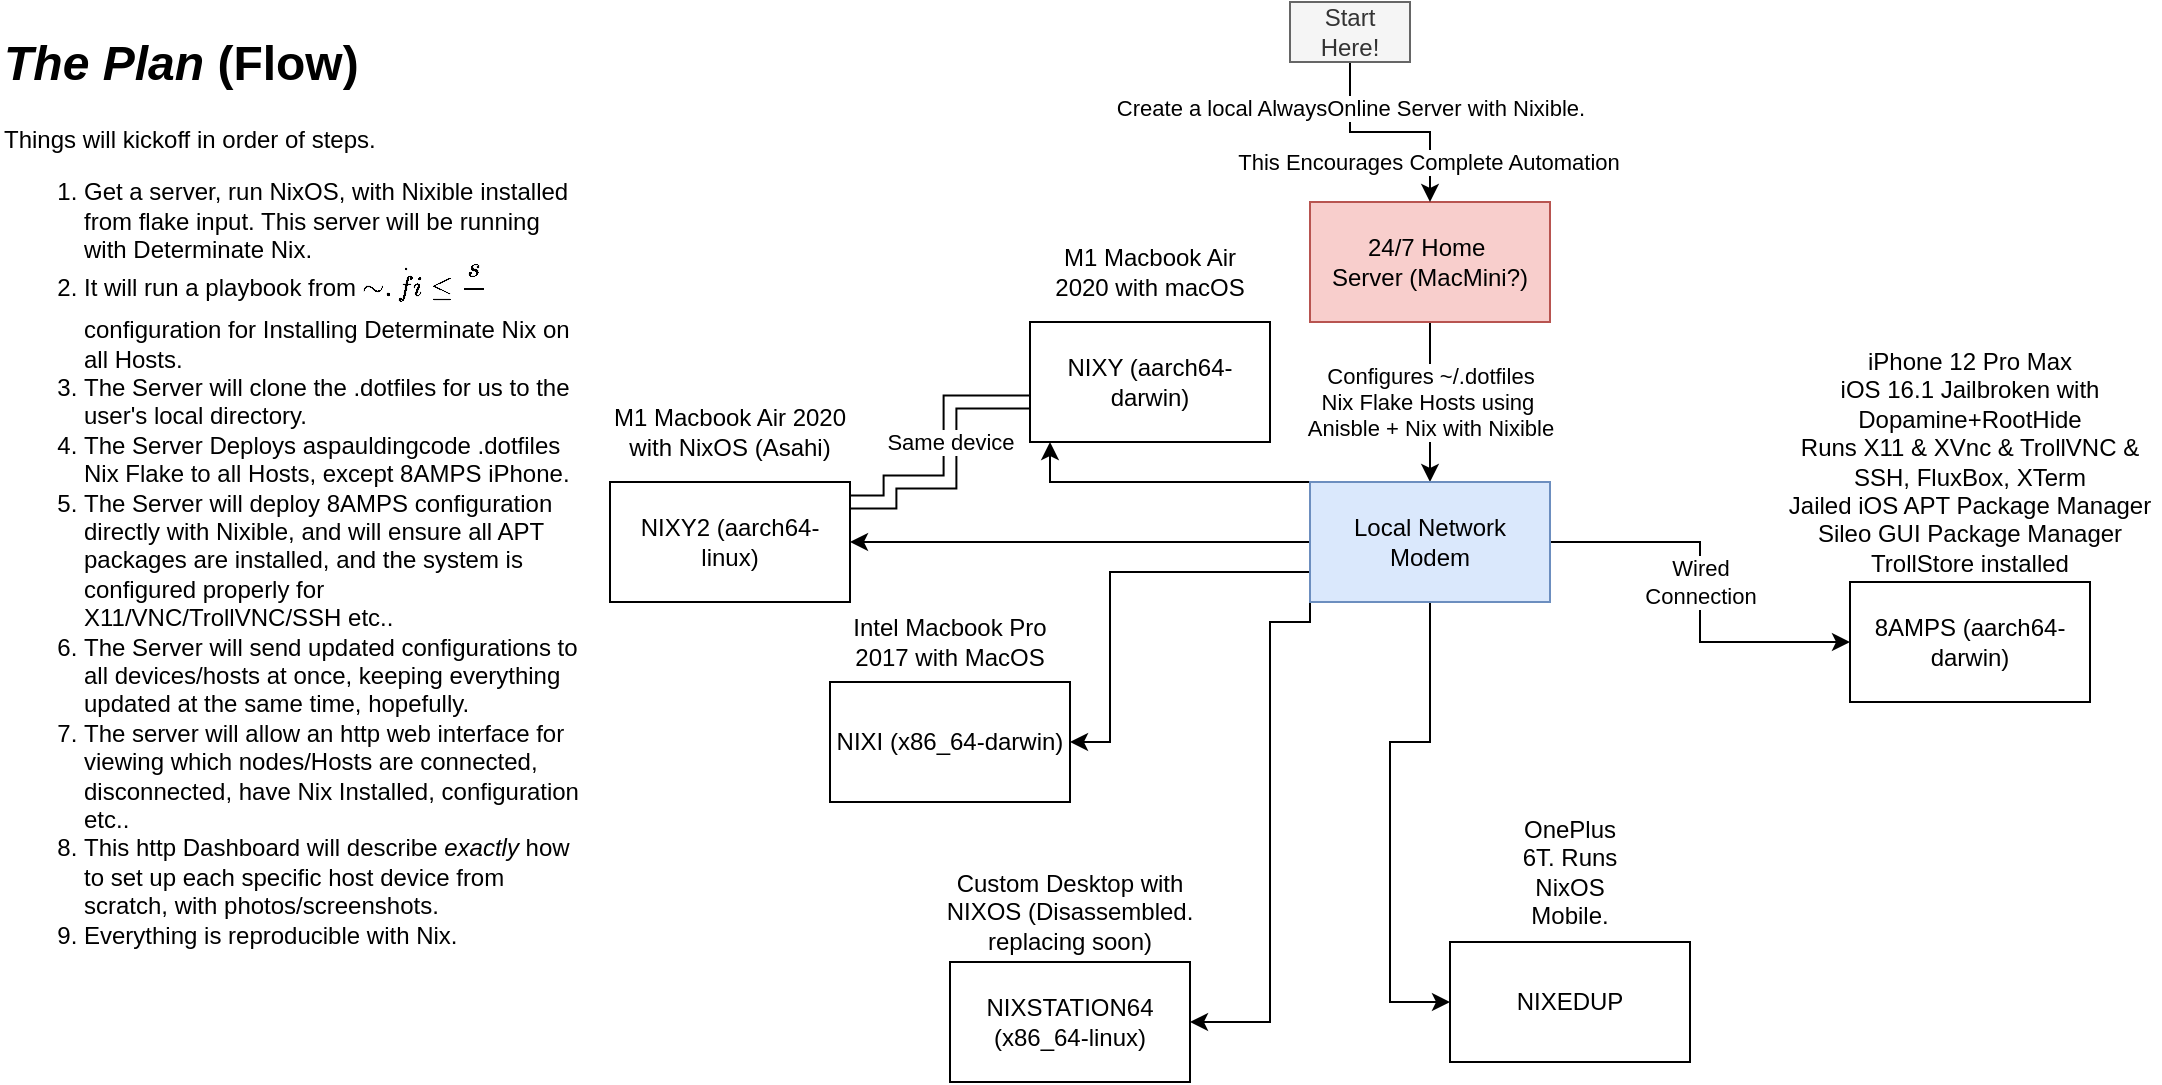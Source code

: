 <mxfile version="28.2.3">
  <diagram name="Page-1" id="A2PJj4b6LsWDSMQUGuEN">
    <mxGraphModel dx="1950" dy="757" grid="1" gridSize="10" guides="1" tooltips="1" connect="1" arrows="1" fold="1" page="1" pageScale="1" pageWidth="850" pageHeight="1100" math="0" shadow="0">
      <root>
        <mxCell id="0" />
        <mxCell id="1" parent="0" />
        <mxCell id="MtlewYbVIbxLeJqWz2Zs-9" style="edgeStyle=orthogonalEdgeStyle;rounded=0;orthogonalLoop=1;jettySize=auto;html=1;" edge="1" parent="1" source="MtlewYbVIbxLeJqWz2Zs-1" target="MtlewYbVIbxLeJqWz2Zs-8">
          <mxGeometry relative="1" as="geometry" />
        </mxCell>
        <mxCell id="MtlewYbVIbxLeJqWz2Zs-26" value="Configures ~/.dotfiles&lt;div&gt;Nix Flake Hosts using&amp;nbsp;&lt;/div&gt;&lt;div&gt;Anisble + Nix with Nixible&lt;/div&gt;" style="edgeLabel;html=1;align=center;verticalAlign=middle;resizable=0;points=[];" vertex="1" connectable="0" parent="MtlewYbVIbxLeJqWz2Zs-9">
          <mxGeometry x="-0.25" y="3" relative="1" as="geometry">
            <mxPoint x="-3" y="10" as="offset" />
          </mxGeometry>
        </mxCell>
        <mxCell id="MtlewYbVIbxLeJqWz2Zs-1" value="24/7 Home&amp;nbsp;&lt;div&gt;Server (MacMini?)&lt;/div&gt;" style="rounded=0;whiteSpace=wrap;html=1;fillColor=#f8cecc;strokeColor=#b85450;" vertex="1" parent="1">
          <mxGeometry x="230" y="130" width="120" height="60" as="geometry" />
        </mxCell>
        <mxCell id="MtlewYbVIbxLeJqWz2Zs-11" value="" style="edgeStyle=orthogonalEdgeStyle;rounded=0;orthogonalLoop=1;jettySize=auto;html=1;" edge="1" parent="1" source="MtlewYbVIbxLeJqWz2Zs-8" target="MtlewYbVIbxLeJqWz2Zs-10">
          <mxGeometry relative="1" as="geometry" />
        </mxCell>
        <mxCell id="MtlewYbVIbxLeJqWz2Zs-23" value="Wired&lt;div&gt;Connection&lt;/div&gt;" style="edgeLabel;html=1;align=center;verticalAlign=middle;resizable=0;points=[];" vertex="1" connectable="0" parent="MtlewYbVIbxLeJqWz2Zs-11">
          <mxGeometry x="-0.15" y="-1" relative="1" as="geometry">
            <mxPoint x="1" y="10" as="offset" />
          </mxGeometry>
        </mxCell>
        <mxCell id="MtlewYbVIbxLeJqWz2Zs-13" value="" style="edgeStyle=orthogonalEdgeStyle;rounded=0;orthogonalLoop=1;jettySize=auto;html=1;" edge="1" parent="1" source="MtlewYbVIbxLeJqWz2Zs-8" target="MtlewYbVIbxLeJqWz2Zs-12">
          <mxGeometry relative="1" as="geometry">
            <Array as="points">
              <mxPoint x="100" y="270" />
            </Array>
          </mxGeometry>
        </mxCell>
        <mxCell id="MtlewYbVIbxLeJqWz2Zs-18" style="edgeStyle=orthogonalEdgeStyle;rounded=0;orthogonalLoop=1;jettySize=auto;html=1;exitX=0;exitY=0.75;exitDx=0;exitDy=0;entryX=1;entryY=0.5;entryDx=0;entryDy=0;" edge="1" parent="1" source="MtlewYbVIbxLeJqWz2Zs-8" target="MtlewYbVIbxLeJqWz2Zs-17">
          <mxGeometry relative="1" as="geometry">
            <Array as="points">
              <mxPoint x="130" y="315" />
              <mxPoint x="130" y="400" />
            </Array>
          </mxGeometry>
        </mxCell>
        <mxCell id="MtlewYbVIbxLeJqWz2Zs-20" style="edgeStyle=orthogonalEdgeStyle;rounded=0;orthogonalLoop=1;jettySize=auto;html=1;exitX=0;exitY=1;exitDx=0;exitDy=0;entryX=1;entryY=0.5;entryDx=0;entryDy=0;" edge="1" parent="1" source="MtlewYbVIbxLeJqWz2Zs-8" target="MtlewYbVIbxLeJqWz2Zs-19">
          <mxGeometry relative="1" as="geometry">
            <Array as="points">
              <mxPoint x="230" y="340" />
              <mxPoint x="210" y="340" />
              <mxPoint x="210" y="540" />
            </Array>
          </mxGeometry>
        </mxCell>
        <mxCell id="MtlewYbVIbxLeJqWz2Zs-22" style="edgeStyle=orthogonalEdgeStyle;rounded=0;orthogonalLoop=1;jettySize=auto;html=1;" edge="1" parent="1" source="MtlewYbVIbxLeJqWz2Zs-8" target="MtlewYbVIbxLeJqWz2Zs-21">
          <mxGeometry relative="1" as="geometry">
            <Array as="points">
              <mxPoint x="290" y="400" />
              <mxPoint x="270" y="400" />
              <mxPoint x="270" y="530" />
            </Array>
          </mxGeometry>
        </mxCell>
        <mxCell id="MtlewYbVIbxLeJqWz2Zs-33" style="edgeStyle=orthogonalEdgeStyle;rounded=0;orthogonalLoop=1;jettySize=auto;html=1;exitX=0;exitY=0.5;exitDx=0;exitDy=0;entryX=1;entryY=0.5;entryDx=0;entryDy=0;" edge="1" parent="1" source="MtlewYbVIbxLeJqWz2Zs-8" target="MtlewYbVIbxLeJqWz2Zs-16">
          <mxGeometry relative="1" as="geometry" />
        </mxCell>
        <mxCell id="MtlewYbVIbxLeJqWz2Zs-8" value="Local Network Modem" style="rounded=0;whiteSpace=wrap;html=1;fillColor=#dae8fc;strokeColor=#6c8ebf;" vertex="1" parent="1">
          <mxGeometry x="230" y="270" width="120" height="60" as="geometry" />
        </mxCell>
        <mxCell id="MtlewYbVIbxLeJqWz2Zs-10" value="8AMPS (aarch64-darwin)" style="rounded=0;whiteSpace=wrap;html=1;" vertex="1" parent="1">
          <mxGeometry x="500" y="320" width="120" height="60" as="geometry" />
        </mxCell>
        <mxCell id="MtlewYbVIbxLeJqWz2Zs-12" value="NIXY (aarch64-darwin)" style="rounded=0;whiteSpace=wrap;html=1;" vertex="1" parent="1">
          <mxGeometry x="90" y="190" width="120" height="60" as="geometry" />
        </mxCell>
        <mxCell id="MtlewYbVIbxLeJqWz2Zs-41" style="edgeStyle=orthogonalEdgeStyle;rounded=0;orthogonalLoop=1;jettySize=auto;html=1;exitX=1;exitY=0;exitDx=0;exitDy=0;shape=link;width=6.4;" edge="1" parent="1">
          <mxGeometry relative="1" as="geometry">
            <mxPoint y="280" as="sourcePoint" />
            <mxPoint x="90" y="230" as="targetPoint" />
            <Array as="points">
              <mxPoint x="20" y="280" />
              <mxPoint x="20" y="270" />
              <mxPoint x="50" y="270" />
              <mxPoint x="50" y="230" />
            </Array>
          </mxGeometry>
        </mxCell>
        <mxCell id="MtlewYbVIbxLeJqWz2Zs-42" value="Same device" style="edgeLabel;html=1;align=center;verticalAlign=middle;resizable=0;points=[];" vertex="1" connectable="0" parent="MtlewYbVIbxLeJqWz2Zs-41">
          <mxGeometry x="0.057" y="-1" relative="1" as="geometry">
            <mxPoint x="-1" y="-6" as="offset" />
          </mxGeometry>
        </mxCell>
        <mxCell id="MtlewYbVIbxLeJqWz2Zs-16" value="NIXY2 (aarch64-linux)" style="rounded=0;whiteSpace=wrap;html=1;" vertex="1" parent="1">
          <mxGeometry x="-120" y="270" width="120" height="60" as="geometry" />
        </mxCell>
        <mxCell id="MtlewYbVIbxLeJqWz2Zs-17" value="NIXI (x86_64-darwin)" style="rounded=0;whiteSpace=wrap;html=1;" vertex="1" parent="1">
          <mxGeometry x="-10" y="370" width="120" height="60" as="geometry" />
        </mxCell>
        <mxCell id="MtlewYbVIbxLeJqWz2Zs-19" value="NIXSTATION64 (x86_64-linux)" style="rounded=0;whiteSpace=wrap;html=1;" vertex="1" parent="1">
          <mxGeometry x="50" y="510" width="120" height="60" as="geometry" />
        </mxCell>
        <mxCell id="MtlewYbVIbxLeJqWz2Zs-21" value="NIXEDUP" style="rounded=0;whiteSpace=wrap;html=1;" vertex="1" parent="1">
          <mxGeometry x="300" y="500" width="120" height="60" as="geometry" />
        </mxCell>
        <mxCell id="MtlewYbVIbxLeJqWz2Zs-25" style="edgeStyle=orthogonalEdgeStyle;rounded=0;orthogonalLoop=1;jettySize=auto;html=1;" edge="1" parent="1" source="MtlewYbVIbxLeJqWz2Zs-24" target="MtlewYbVIbxLeJqWz2Zs-1">
          <mxGeometry relative="1" as="geometry" />
        </mxCell>
        <mxCell id="MtlewYbVIbxLeJqWz2Zs-27" value="Create a local AlwaysOnline Server with Nixible." style="edgeLabel;html=1;align=center;verticalAlign=middle;resizable=0;points=[];" vertex="1" connectable="0" parent="MtlewYbVIbxLeJqWz2Zs-25">
          <mxGeometry x="-0.582" relative="1" as="geometry">
            <mxPoint as="offset" />
          </mxGeometry>
        </mxCell>
        <mxCell id="MtlewYbVIbxLeJqWz2Zs-31" value="This Encourages Complete Automation" style="edgeLabel;html=1;align=center;verticalAlign=middle;resizable=0;points=[];" vertex="1" connectable="0" parent="MtlewYbVIbxLeJqWz2Zs-25">
          <mxGeometry x="0.45" y="-1" relative="1" as="geometry">
            <mxPoint y="10" as="offset" />
          </mxGeometry>
        </mxCell>
        <mxCell id="MtlewYbVIbxLeJqWz2Zs-24" value="Start Here!" style="text;html=1;align=center;verticalAlign=middle;whiteSpace=wrap;rounded=0;fillColor=#f5f5f5;strokeColor=#666666;fontColor=#333333;" vertex="1" parent="1">
          <mxGeometry x="220" y="30" width="60" height="30" as="geometry" />
        </mxCell>
        <mxCell id="MtlewYbVIbxLeJqWz2Zs-29" value="iPhone 12 Pro Max&lt;div&gt;iOS 16.1 Jailbroken with Dopamine+RootHide&lt;div&gt;Runs X11 &amp;amp; XVnc &amp;amp; TrollVNC &amp;amp; SSH, FluxBox, XTerm&lt;/div&gt;&lt;/div&gt;&lt;div&gt;Jailed iOS APT Package Manager&lt;/div&gt;&lt;div&gt;Sileo GUI Package Manager&lt;/div&gt;&lt;div&gt;TrollStore installed&lt;/div&gt;" style="text;html=1;align=center;verticalAlign=middle;whiteSpace=wrap;rounded=0;" vertex="1" parent="1">
          <mxGeometry x="465" y="210" width="190" height="100" as="geometry" />
        </mxCell>
        <mxCell id="MtlewYbVIbxLeJqWz2Zs-30" value="OnePlus 6T. Runs NixOS Mobile." style="text;html=1;align=center;verticalAlign=middle;whiteSpace=wrap;rounded=0;" vertex="1" parent="1">
          <mxGeometry x="330" y="450" width="60" height="30" as="geometry" />
        </mxCell>
        <mxCell id="MtlewYbVIbxLeJqWz2Zs-32" value="M1 Macbook Air 2020 with macOS" style="text;html=1;align=center;verticalAlign=middle;whiteSpace=wrap;rounded=0;" vertex="1" parent="1">
          <mxGeometry x="100" y="150" width="100" height="30" as="geometry" />
        </mxCell>
        <mxCell id="MtlewYbVIbxLeJqWz2Zs-34" value="M1 Macbook Air 2020 with NixOS (Asahi)" style="text;html=1;align=center;verticalAlign=middle;whiteSpace=wrap;rounded=0;" vertex="1" parent="1">
          <mxGeometry x="-125" y="230" width="130" height="30" as="geometry" />
        </mxCell>
        <mxCell id="MtlewYbVIbxLeJqWz2Zs-35" value="Intel Macbook Pro 2017 with MacOS" style="text;html=1;align=center;verticalAlign=middle;whiteSpace=wrap;rounded=0;" vertex="1" parent="1">
          <mxGeometry y="335" width="100" height="30" as="geometry" />
        </mxCell>
        <mxCell id="MtlewYbVIbxLeJqWz2Zs-38" value="Custom Desktop with NIXOS (Disassembled. replacing soon)" style="text;html=1;align=center;verticalAlign=middle;whiteSpace=wrap;rounded=0;" vertex="1" parent="1">
          <mxGeometry x="40" y="470" width="140" height="30" as="geometry" />
        </mxCell>
        <mxCell id="MtlewYbVIbxLeJqWz2Zs-40" value="&lt;h1 style=&quot;margin-top: 0px;&quot;&gt;&lt;i&gt;The Plan&lt;/i&gt; (Flow)&lt;/h1&gt;&lt;p&gt;Things will kickoff in order of steps.&lt;/p&gt;&lt;p&gt;&lt;/p&gt;&lt;ol&gt;&lt;li&gt;Get a server, run NixOS, with Nixible installed from flake input. This server will be running with Determinate Nix.&lt;br&gt;&lt;/li&gt;&lt;li&gt;It will run a playbook from `~.dotfiles/` configuration for Installing Determinate Nix on all Hosts.&lt;/li&gt;&lt;li&gt;The Server will clone the .dotfiles for us to the user&#39;s local directory.&lt;/li&gt;&lt;li&gt;The Server Deploys aspauldingcode .dotfiles Nix Flake to all Hosts, except 8AMPS iPhone.&lt;/li&gt;&lt;li&gt;The Server will deploy 8AMPS configuration directly with Nixible, and will ensure all APT packages are installed, and the system is configured properly for X11/VNC/TrollVNC/SSH etc..&lt;/li&gt;&lt;li&gt;The Server will send updated configurations to all devices/hosts at once, keeping everything updated at the same time, hopefully.&lt;/li&gt;&lt;li&gt;The server will allow an http web interface for viewing which nodes/Hosts are connected, disconnected, have Nix Installed, configuration etc..&lt;/li&gt;&lt;li&gt;This http Dashboard will describe &lt;i&gt;exactly&lt;/i&gt;&amp;nbsp;how to set up each specific host device from scratch, with photos/screenshots.&lt;/li&gt;&lt;li&gt;Everything is reproducible with Nix.&lt;/li&gt;&lt;/ol&gt;&lt;p&gt;&lt;/p&gt;" style="text;html=1;whiteSpace=wrap;overflow=hidden;rounded=0;" vertex="1" parent="1">
          <mxGeometry x="-425" y="40" width="290" height="485" as="geometry" />
        </mxCell>
      </root>
    </mxGraphModel>
  </diagram>
</mxfile>
